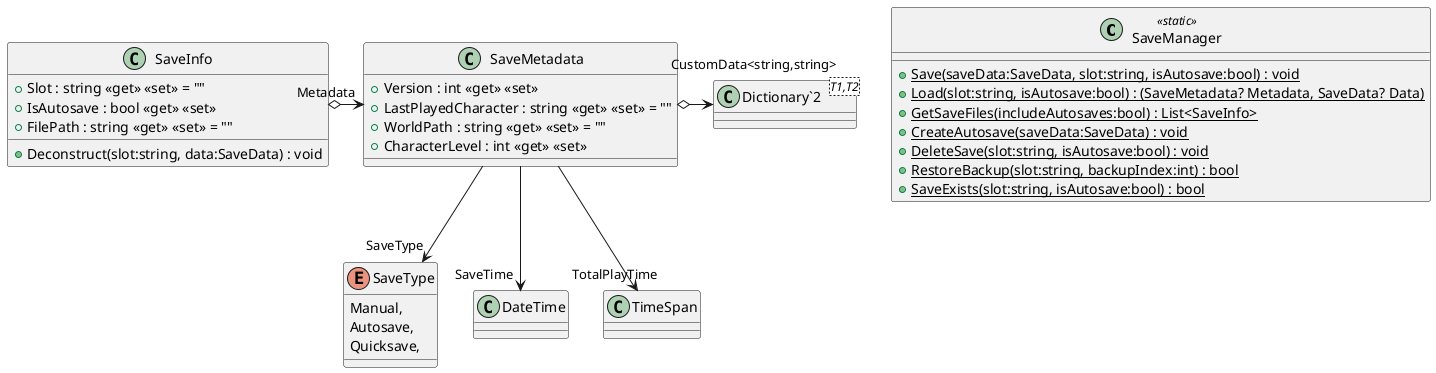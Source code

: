 @startuml
class SaveManager <<static>> {
    + {static} Save(saveData:SaveData, slot:string, isAutosave:bool) : void
    + {static} Load(slot:string, isAutosave:bool) : (SaveMetadata? Metadata, SaveData? Data)
    + {static} GetSaveFiles(includeAutosaves:bool) : List<SaveInfo>
    + {static} CreateAutosave(saveData:SaveData) : void
    + {static} DeleteSave(slot:string, isAutosave:bool) : void
    + {static} RestoreBackup(slot:string, backupIndex:int) : bool
    + {static} SaveExists(slot:string, isAutosave:bool) : bool
}
class SaveInfo {
    + Slot : string <<get>> <<set>> = ""
    + IsAutosave : bool <<get>> <<set>>
    + FilePath : string <<get>> <<set>> = ""
    + Deconstruct(slot:string, data:SaveData) : void
}
class SaveMetadata {
    + Version : int <<get>> <<set>>
    + LastPlayedCharacter : string <<get>> <<set>> = ""
    + WorldPath : string <<get>> <<set>> = ""
    + CharacterLevel : int <<get>> <<set>>
}
enum SaveType {
    Manual,
    Autosave,
    Quicksave,
}
class "Dictionary`2"<T1,T2> {
}
SaveInfo o-> "Metadata" SaveMetadata
SaveMetadata --> "SaveTime" DateTime
SaveMetadata --> "TotalPlayTime" TimeSpan
SaveMetadata --> "SaveType" SaveType
SaveMetadata o-> "CustomData<string,string>" "Dictionary`2"
@enduml
